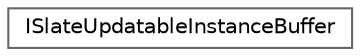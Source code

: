 digraph "Graphical Class Hierarchy"
{
 // INTERACTIVE_SVG=YES
 // LATEX_PDF_SIZE
  bgcolor="transparent";
  edge [fontname=Helvetica,fontsize=10,labelfontname=Helvetica,labelfontsize=10];
  node [fontname=Helvetica,fontsize=10,shape=box,height=0.2,width=0.4];
  rankdir="LR";
  Node0 [id="Node000000",label="ISlateUpdatableInstanceBuffer",height=0.2,width=0.4,color="grey40", fillcolor="white", style="filled",URL="$d0/d23/classISlateUpdatableInstanceBuffer.html",tooltip="Represents a per instance data buffer for a custom Slate mesh element."];
}
